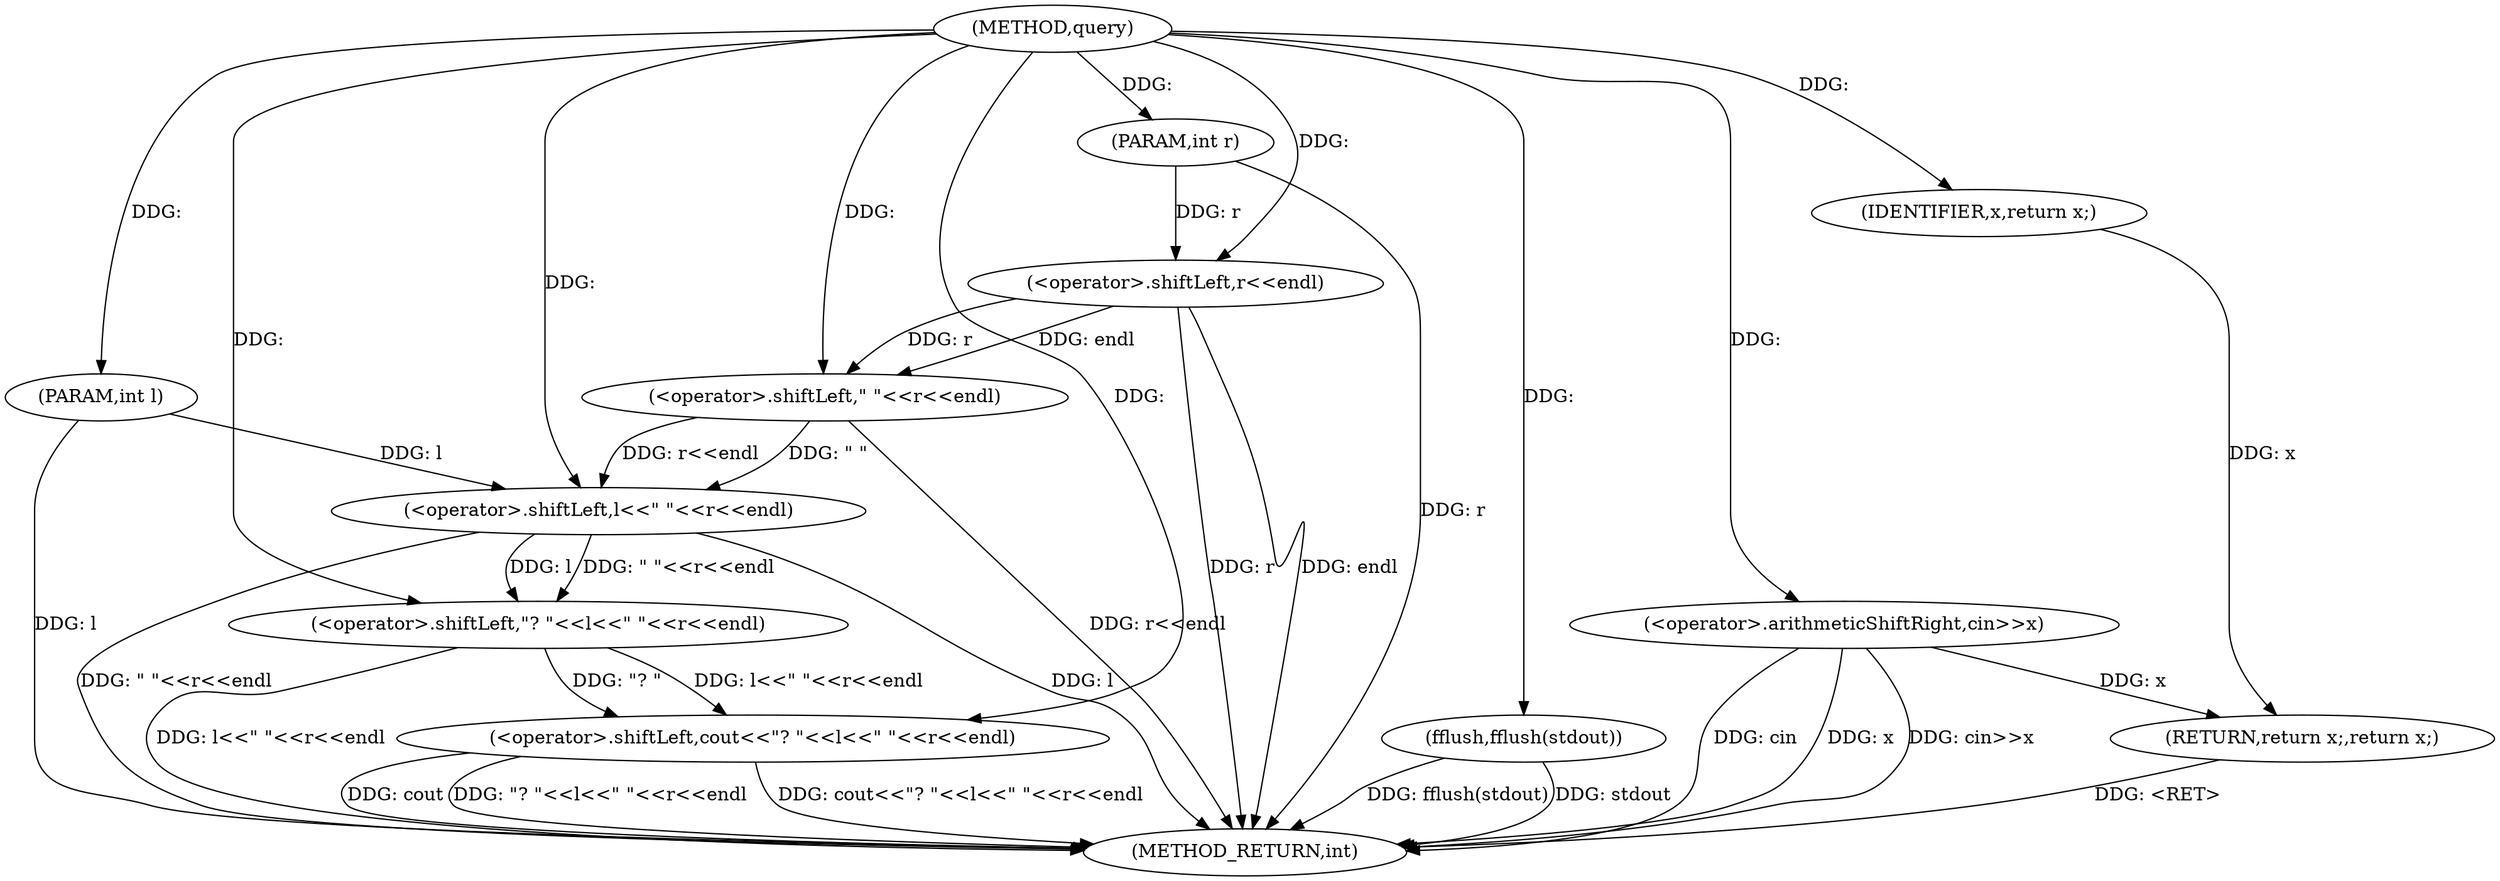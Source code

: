 digraph "query" {  
"1000114" [label = "(METHOD,query)" ]
"1000137" [label = "(METHOD_RETURN,int)" ]
"1000115" [label = "(PARAM,int l)" ]
"1000116" [label = "(PARAM,int r)" ]
"1000118" [label = "(<operator>.shiftLeft,cout<<\"? \"<<l<<\" \"<<r<<endl)" ]
"1000129" [label = "(fflush,fflush(stdout))" ]
"1000132" [label = "(<operator>.arithmeticShiftRight,cin>>x)" ]
"1000135" [label = "(RETURN,return x;,return x;)" ]
"1000136" [label = "(IDENTIFIER,x,return x;)" ]
"1000120" [label = "(<operator>.shiftLeft,\"? \"<<l<<\" \"<<r<<endl)" ]
"1000122" [label = "(<operator>.shiftLeft,l<<\" \"<<r<<endl)" ]
"1000124" [label = "(<operator>.shiftLeft,\" \"<<r<<endl)" ]
"1000126" [label = "(<operator>.shiftLeft,r<<endl)" ]
  "1000135" -> "1000137"  [ label = "DDG: <RET>"] 
  "1000115" -> "1000137"  [ label = "DDG: l"] 
  "1000116" -> "1000137"  [ label = "DDG: r"] 
  "1000122" -> "1000137"  [ label = "DDG: l"] 
  "1000126" -> "1000137"  [ label = "DDG: r"] 
  "1000124" -> "1000137"  [ label = "DDG: r<<endl"] 
  "1000122" -> "1000137"  [ label = "DDG: \" \"<<r<<endl"] 
  "1000120" -> "1000137"  [ label = "DDG: l<<\" \"<<r<<endl"] 
  "1000118" -> "1000137"  [ label = "DDG: \"? \"<<l<<\" \"<<r<<endl"] 
  "1000118" -> "1000137"  [ label = "DDG: cout<<\"? \"<<l<<\" \"<<r<<endl"] 
  "1000129" -> "1000137"  [ label = "DDG: fflush(stdout)"] 
  "1000132" -> "1000137"  [ label = "DDG: x"] 
  "1000132" -> "1000137"  [ label = "DDG: cin>>x"] 
  "1000126" -> "1000137"  [ label = "DDG: endl"] 
  "1000132" -> "1000137"  [ label = "DDG: cin"] 
  "1000118" -> "1000137"  [ label = "DDG: cout"] 
  "1000129" -> "1000137"  [ label = "DDG: stdout"] 
  "1000114" -> "1000115"  [ label = "DDG: "] 
  "1000114" -> "1000116"  [ label = "DDG: "] 
  "1000136" -> "1000135"  [ label = "DDG: x"] 
  "1000132" -> "1000135"  [ label = "DDG: x"] 
  "1000114" -> "1000118"  [ label = "DDG: "] 
  "1000120" -> "1000118"  [ label = "DDG: \"? \""] 
  "1000120" -> "1000118"  [ label = "DDG: l<<\" \"<<r<<endl"] 
  "1000114" -> "1000129"  [ label = "DDG: "] 
  "1000114" -> "1000132"  [ label = "DDG: "] 
  "1000114" -> "1000136"  [ label = "DDG: "] 
  "1000114" -> "1000120"  [ label = "DDG: "] 
  "1000122" -> "1000120"  [ label = "DDG: l"] 
  "1000122" -> "1000120"  [ label = "DDG: \" \"<<r<<endl"] 
  "1000115" -> "1000122"  [ label = "DDG: l"] 
  "1000114" -> "1000122"  [ label = "DDG: "] 
  "1000124" -> "1000122"  [ label = "DDG: \" \""] 
  "1000124" -> "1000122"  [ label = "DDG: r<<endl"] 
  "1000114" -> "1000124"  [ label = "DDG: "] 
  "1000126" -> "1000124"  [ label = "DDG: endl"] 
  "1000126" -> "1000124"  [ label = "DDG: r"] 
  "1000116" -> "1000126"  [ label = "DDG: r"] 
  "1000114" -> "1000126"  [ label = "DDG: "] 
}
